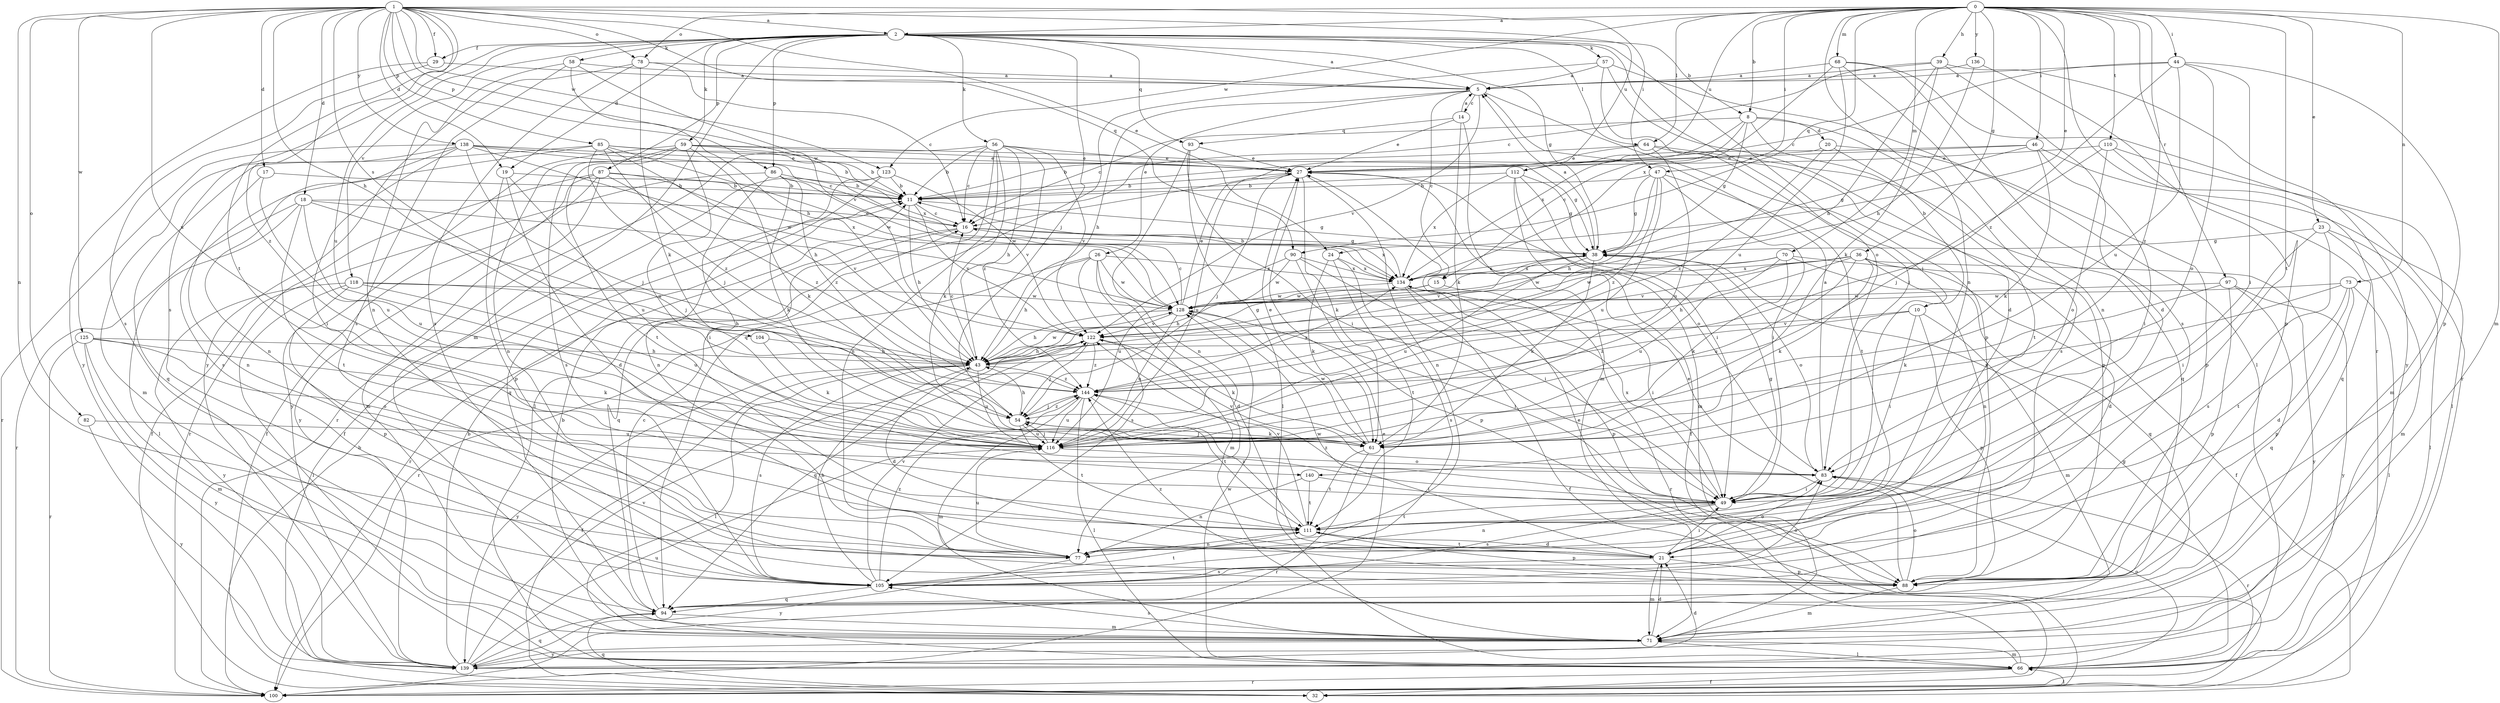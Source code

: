 strict digraph  {
0;
1;
2;
5;
8;
10;
11;
14;
15;
16;
17;
18;
19;
20;
21;
23;
24;
26;
27;
29;
32;
36;
38;
39;
43;
44;
46;
47;
49;
54;
56;
57;
58;
59;
61;
64;
66;
68;
70;
71;
73;
77;
78;
82;
83;
85;
86;
87;
88;
90;
93;
94;
97;
100;
104;
105;
110;
111;
112;
116;
118;
122;
123;
125;
128;
134;
136;
138;
139;
140;
144;
0 -> 2  [label=a];
0 -> 8  [label=b];
0 -> 23  [label=e];
0 -> 24  [label=e];
0 -> 36  [label=g];
0 -> 39  [label=h];
0 -> 44  [label=i];
0 -> 46  [label=i];
0 -> 47  [label=i];
0 -> 64  [label=l];
0 -> 68  [label=m];
0 -> 70  [label=m];
0 -> 71  [label=m];
0 -> 73  [label=n];
0 -> 77  [label=n];
0 -> 78  [label=o];
0 -> 90  [label=q];
0 -> 97  [label=r];
0 -> 100  [label=r];
0 -> 110  [label=t];
0 -> 111  [label=t];
0 -> 112  [label=u];
0 -> 123  [label=w];
0 -> 136  [label=y];
0 -> 140  [label=z];
1 -> 2  [label=a];
1 -> 17  [label=d];
1 -> 18  [label=d];
1 -> 19  [label=d];
1 -> 24  [label=e];
1 -> 29  [label=f];
1 -> 43  [label=h];
1 -> 47  [label=i];
1 -> 77  [label=n];
1 -> 78  [label=o];
1 -> 82  [label=o];
1 -> 85  [label=p];
1 -> 86  [label=p];
1 -> 90  [label=q];
1 -> 104  [label=s];
1 -> 111  [label=t];
1 -> 112  [label=u];
1 -> 116  [label=u];
1 -> 123  [label=w];
1 -> 125  [label=w];
1 -> 128  [label=w];
1 -> 138  [label=y];
1 -> 140  [label=z];
2 -> 5  [label=a];
2 -> 8  [label=b];
2 -> 19  [label=d];
2 -> 29  [label=f];
2 -> 38  [label=g];
2 -> 49  [label=i];
2 -> 54  [label=j];
2 -> 56  [label=k];
2 -> 57  [label=k];
2 -> 58  [label=k];
2 -> 59  [label=k];
2 -> 64  [label=l];
2 -> 71  [label=m];
2 -> 83  [label=o];
2 -> 86  [label=p];
2 -> 87  [label=p];
2 -> 93  [label=q];
2 -> 105  [label=s];
2 -> 116  [label=u];
2 -> 118  [label=v];
5 -> 14  [label=c];
5 -> 15  [label=c];
5 -> 26  [label=e];
5 -> 43  [label=h];
5 -> 88  [label=p];
5 -> 122  [label=v];
8 -> 10  [label=b];
8 -> 15  [label=c];
8 -> 16  [label=c];
8 -> 20  [label=d];
8 -> 38  [label=g];
8 -> 105  [label=s];
8 -> 134  [label=x];
10 -> 49  [label=i];
10 -> 71  [label=m];
10 -> 88  [label=p];
10 -> 122  [label=v];
10 -> 144  [label=z];
11 -> 16  [label=c];
11 -> 38  [label=g];
11 -> 43  [label=h];
11 -> 122  [label=v];
14 -> 5  [label=a];
14 -> 27  [label=e];
14 -> 61  [label=k];
14 -> 71  [label=m];
14 -> 93  [label=q];
15 -> 43  [label=h];
15 -> 100  [label=r];
15 -> 128  [label=w];
16 -> 38  [label=g];
16 -> 94  [label=q];
16 -> 100  [label=r];
16 -> 134  [label=x];
17 -> 11  [label=b];
17 -> 77  [label=n];
17 -> 116  [label=u];
18 -> 16  [label=c];
18 -> 54  [label=j];
18 -> 66  [label=l];
18 -> 100  [label=r];
18 -> 111  [label=t];
18 -> 116  [label=u];
18 -> 122  [label=v];
19 -> 11  [label=b];
19 -> 21  [label=d];
19 -> 88  [label=p];
19 -> 116  [label=u];
20 -> 27  [label=e];
20 -> 88  [label=p];
20 -> 111  [label=t];
20 -> 144  [label=z];
21 -> 49  [label=i];
21 -> 71  [label=m];
21 -> 83  [label=o];
21 -> 88  [label=p];
21 -> 105  [label=s];
21 -> 111  [label=t];
21 -> 128  [label=w];
23 -> 38  [label=g];
23 -> 49  [label=i];
23 -> 66  [label=l];
23 -> 71  [label=m];
23 -> 105  [label=s];
24 -> 61  [label=k];
24 -> 105  [label=s];
24 -> 111  [label=t];
24 -> 134  [label=x];
26 -> 21  [label=d];
26 -> 43  [label=h];
26 -> 71  [label=m];
26 -> 100  [label=r];
26 -> 105  [label=s];
26 -> 128  [label=w];
26 -> 134  [label=x];
27 -> 11  [label=b];
27 -> 54  [label=j];
27 -> 61  [label=k];
27 -> 77  [label=n];
27 -> 83  [label=o];
27 -> 116  [label=u];
29 -> 5  [label=a];
29 -> 105  [label=s];
29 -> 139  [label=y];
32 -> 66  [label=l];
32 -> 94  [label=q];
36 -> 21  [label=d];
36 -> 43  [label=h];
36 -> 61  [label=k];
36 -> 77  [label=n];
36 -> 116  [label=u];
36 -> 122  [label=v];
36 -> 128  [label=w];
36 -> 134  [label=x];
36 -> 139  [label=y];
38 -> 5  [label=a];
38 -> 61  [label=k];
38 -> 83  [label=o];
38 -> 116  [label=u];
38 -> 122  [label=v];
38 -> 134  [label=x];
39 -> 5  [label=a];
39 -> 16  [label=c];
39 -> 21  [label=d];
39 -> 43  [label=h];
39 -> 61  [label=k];
39 -> 139  [label=y];
43 -> 16  [label=c];
43 -> 21  [label=d];
43 -> 32  [label=f];
43 -> 38  [label=g];
43 -> 66  [label=l];
43 -> 105  [label=s];
43 -> 116  [label=u];
43 -> 128  [label=w];
43 -> 139  [label=y];
43 -> 144  [label=z];
44 -> 5  [label=a];
44 -> 16  [label=c];
44 -> 49  [label=i];
44 -> 83  [label=o];
44 -> 88  [label=p];
44 -> 116  [label=u];
44 -> 144  [label=z];
46 -> 11  [label=b];
46 -> 27  [label=e];
46 -> 38  [label=g];
46 -> 49  [label=i];
46 -> 61  [label=k];
46 -> 66  [label=l];
47 -> 11  [label=b];
47 -> 38  [label=g];
47 -> 43  [label=h];
47 -> 49  [label=i];
47 -> 111  [label=t];
47 -> 116  [label=u];
47 -> 144  [label=z];
49 -> 38  [label=g];
49 -> 77  [label=n];
49 -> 105  [label=s];
49 -> 111  [label=t];
49 -> 134  [label=x];
49 -> 144  [label=z];
54 -> 43  [label=h];
54 -> 61  [label=k];
54 -> 111  [label=t];
54 -> 116  [label=u];
54 -> 144  [label=z];
56 -> 11  [label=b];
56 -> 16  [label=c];
56 -> 27  [label=e];
56 -> 43  [label=h];
56 -> 61  [label=k];
56 -> 66  [label=l];
56 -> 77  [label=n];
56 -> 100  [label=r];
56 -> 122  [label=v];
56 -> 144  [label=z];
57 -> 5  [label=a];
57 -> 21  [label=d];
57 -> 49  [label=i];
57 -> 66  [label=l];
57 -> 94  [label=q];
58 -> 5  [label=a];
58 -> 43  [label=h];
58 -> 77  [label=n];
58 -> 105  [label=s];
58 -> 122  [label=v];
59 -> 11  [label=b];
59 -> 27  [label=e];
59 -> 38  [label=g];
59 -> 61  [label=k];
59 -> 77  [label=n];
59 -> 105  [label=s];
59 -> 111  [label=t];
59 -> 116  [label=u];
59 -> 139  [label=y];
61 -> 27  [label=e];
61 -> 54  [label=j];
61 -> 100  [label=r];
61 -> 111  [label=t];
61 -> 128  [label=w];
64 -> 11  [label=b];
64 -> 27  [label=e];
64 -> 88  [label=p];
64 -> 94  [label=q];
64 -> 116  [label=u];
66 -> 27  [label=e];
66 -> 32  [label=f];
66 -> 38  [label=g];
66 -> 71  [label=m];
66 -> 83  [label=o];
66 -> 100  [label=r];
66 -> 128  [label=w];
68 -> 5  [label=a];
68 -> 77  [label=n];
68 -> 100  [label=r];
68 -> 105  [label=s];
68 -> 116  [label=u];
68 -> 134  [label=x];
70 -> 32  [label=f];
70 -> 61  [label=k];
70 -> 94  [label=q];
70 -> 116  [label=u];
70 -> 128  [label=w];
70 -> 134  [label=x];
71 -> 11  [label=b];
71 -> 21  [label=d];
71 -> 66  [label=l];
71 -> 105  [label=s];
71 -> 139  [label=y];
73 -> 21  [label=d];
73 -> 66  [label=l];
73 -> 88  [label=p];
73 -> 111  [label=t];
73 -> 116  [label=u];
73 -> 128  [label=w];
77 -> 116  [label=u];
77 -> 139  [label=y];
78 -> 5  [label=a];
78 -> 16  [label=c];
78 -> 61  [label=k];
78 -> 105  [label=s];
78 -> 139  [label=y];
82 -> 116  [label=u];
82 -> 139  [label=y];
83 -> 5  [label=a];
83 -> 49  [label=i];
83 -> 100  [label=r];
83 -> 122  [label=v];
85 -> 27  [label=e];
85 -> 43  [label=h];
85 -> 54  [label=j];
85 -> 94  [label=q];
85 -> 105  [label=s];
85 -> 128  [label=w];
85 -> 134  [label=x];
85 -> 144  [label=z];
86 -> 11  [label=b];
86 -> 32  [label=f];
86 -> 49  [label=i];
86 -> 61  [label=k];
86 -> 128  [label=w];
86 -> 144  [label=z];
87 -> 11  [label=b];
87 -> 32  [label=f];
87 -> 71  [label=m];
87 -> 100  [label=r];
87 -> 134  [label=x];
87 -> 139  [label=y];
87 -> 144  [label=z];
88 -> 27  [label=e];
88 -> 71  [label=m];
88 -> 83  [label=o];
88 -> 144  [label=z];
90 -> 49  [label=i];
90 -> 88  [label=p];
90 -> 116  [label=u];
90 -> 128  [label=w];
90 -> 134  [label=x];
93 -> 27  [label=e];
93 -> 49  [label=i];
93 -> 66  [label=l];
93 -> 77  [label=n];
94 -> 16  [label=c];
94 -> 71  [label=m];
97 -> 61  [label=k];
97 -> 88  [label=p];
97 -> 94  [label=q];
97 -> 128  [label=w];
97 -> 139  [label=y];
100 -> 11  [label=b];
100 -> 27  [label=e];
104 -> 43  [label=h];
104 -> 61  [label=k];
105 -> 43  [label=h];
105 -> 83  [label=o];
105 -> 94  [label=q];
105 -> 111  [label=t];
105 -> 122  [label=v];
105 -> 144  [label=z];
110 -> 27  [label=e];
110 -> 54  [label=j];
110 -> 71  [label=m];
110 -> 83  [label=o];
110 -> 94  [label=q];
111 -> 21  [label=d];
111 -> 77  [label=n];
111 -> 88  [label=p];
111 -> 122  [label=v];
111 -> 144  [label=z];
112 -> 11  [label=b];
112 -> 32  [label=f];
112 -> 38  [label=g];
112 -> 49  [label=i];
112 -> 71  [label=m];
112 -> 134  [label=x];
116 -> 54  [label=j];
116 -> 83  [label=o];
118 -> 43  [label=h];
118 -> 66  [label=l];
118 -> 88  [label=p];
118 -> 116  [label=u];
118 -> 128  [label=w];
118 -> 139  [label=y];
122 -> 43  [label=h];
122 -> 54  [label=j];
122 -> 61  [label=k];
122 -> 94  [label=q];
122 -> 144  [label=z];
123 -> 11  [label=b];
123 -> 32  [label=f];
123 -> 77  [label=n];
123 -> 94  [label=q];
123 -> 122  [label=v];
125 -> 43  [label=h];
125 -> 61  [label=k];
125 -> 71  [label=m];
125 -> 83  [label=o];
125 -> 100  [label=r];
125 -> 139  [label=y];
128 -> 16  [label=c];
128 -> 27  [label=e];
128 -> 43  [label=h];
128 -> 49  [label=i];
128 -> 116  [label=u];
128 -> 122  [label=v];
134 -> 11  [label=b];
134 -> 32  [label=f];
134 -> 49  [label=i];
134 -> 88  [label=p];
134 -> 128  [label=w];
136 -> 5  [label=a];
136 -> 43  [label=h];
136 -> 88  [label=p];
138 -> 11  [label=b];
138 -> 16  [label=c];
138 -> 27  [label=e];
138 -> 49  [label=i];
138 -> 54  [label=j];
138 -> 71  [label=m];
138 -> 77  [label=n];
138 -> 100  [label=r];
138 -> 128  [label=w];
139 -> 11  [label=b];
139 -> 21  [label=d];
139 -> 94  [label=q];
139 -> 116  [label=u];
139 -> 122  [label=v];
140 -> 49  [label=i];
140 -> 77  [label=n];
140 -> 111  [label=t];
144 -> 54  [label=j];
144 -> 66  [label=l];
144 -> 71  [label=m];
144 -> 111  [label=t];
144 -> 116  [label=u];
144 -> 134  [label=x];
}
